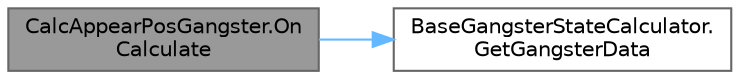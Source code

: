 digraph "CalcAppearPosGangster.OnCalculate"
{
 // LATEX_PDF_SIZE
  bgcolor="transparent";
  edge [fontname=Helvetica,fontsize=10,labelfontname=Helvetica,labelfontsize=10];
  node [fontname=Helvetica,fontsize=10,shape=box,height=0.2,width=0.4];
  rankdir="LR";
  Node1 [id="Node000001",label="CalcAppearPosGangster.On\lCalculate",height=0.2,width=0.4,color="gray40", fillcolor="grey60", style="filled", fontcolor="black",tooltip=" "];
  Node1 -> Node2 [id="edge1_Node000001_Node000002",color="steelblue1",style="solid",tooltip=" "];
  Node2 [id="Node000002",label="BaseGangsterStateCalculator.\lGetGangsterData",height=0.2,width=0.4,color="grey40", fillcolor="white", style="filled",URL="$class_base_gangster_state_calculator.html#a1a5bdd3bf82f261126b897941b7f6ea1",tooltip="ヤンキー情報が存在するかのチェック"];
}
